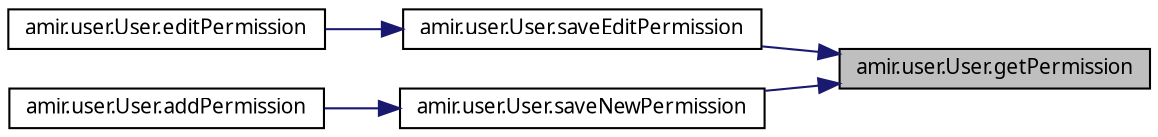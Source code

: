 digraph "amir.user.User.getPermission"
{
 // LATEX_PDF_SIZE
  edge [fontname="FreeSans.ttf",fontsize="10",labelfontname="FreeSans.ttf",labelfontsize="10"];
  node [fontname="FreeSans.ttf",fontsize="10",shape=record];
  rankdir="RL";
  Node1 [label="amir.user.User.getPermission",height=0.2,width=0.4,color="black", fillcolor="grey75", style="filled", fontcolor="black",tooltip=" "];
  Node1 -> Node2 [dir="back",color="midnightblue",fontsize="10",style="solid",fontname="FreeSans.ttf"];
  Node2 [label="amir.user.User.saveEditPermission",height=0.2,width=0.4,color="black", fillcolor="white", style="filled",URL="$classamir_1_1user_1_1_user.html#a8ab06ad8d7ae8bfc577c467e77b80d7a",tooltip=" "];
  Node2 -> Node3 [dir="back",color="midnightblue",fontsize="10",style="solid",fontname="FreeSans.ttf"];
  Node3 [label="amir.user.User.editPermission",height=0.2,width=0.4,color="black", fillcolor="white", style="filled",URL="$classamir_1_1user_1_1_user.html#acfd0cb56255b3200728f12af774881fd",tooltip=" "];
  Node1 -> Node4 [dir="back",color="midnightblue",fontsize="10",style="solid",fontname="FreeSans.ttf"];
  Node4 [label="amir.user.User.saveNewPermission",height=0.2,width=0.4,color="black", fillcolor="white", style="filled",URL="$classamir_1_1user_1_1_user.html#ab32fbc540a6142f3f6cb449e48593a33",tooltip=" "];
  Node4 -> Node5 [dir="back",color="midnightblue",fontsize="10",style="solid",fontname="FreeSans.ttf"];
  Node5 [label="amir.user.User.addPermission",height=0.2,width=0.4,color="black", fillcolor="white", style="filled",URL="$classamir_1_1user_1_1_user.html#a6c5e41a727aaa964863fecdc584f4a26",tooltip=" "];
}
